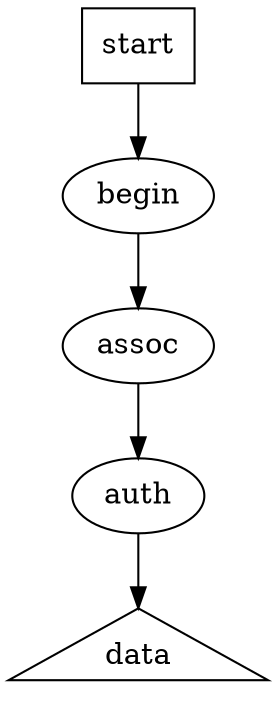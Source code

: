 digraph G {
    start [label="start", shape=box];
    begin [label="begin"];
    auth [label="auth"];
    assoc [label="assoc"];
    data [label="data", shape=triangle];
    start -> begin;
    begin -> assoc;
    auth -> data;
    assoc -> auth;
}
